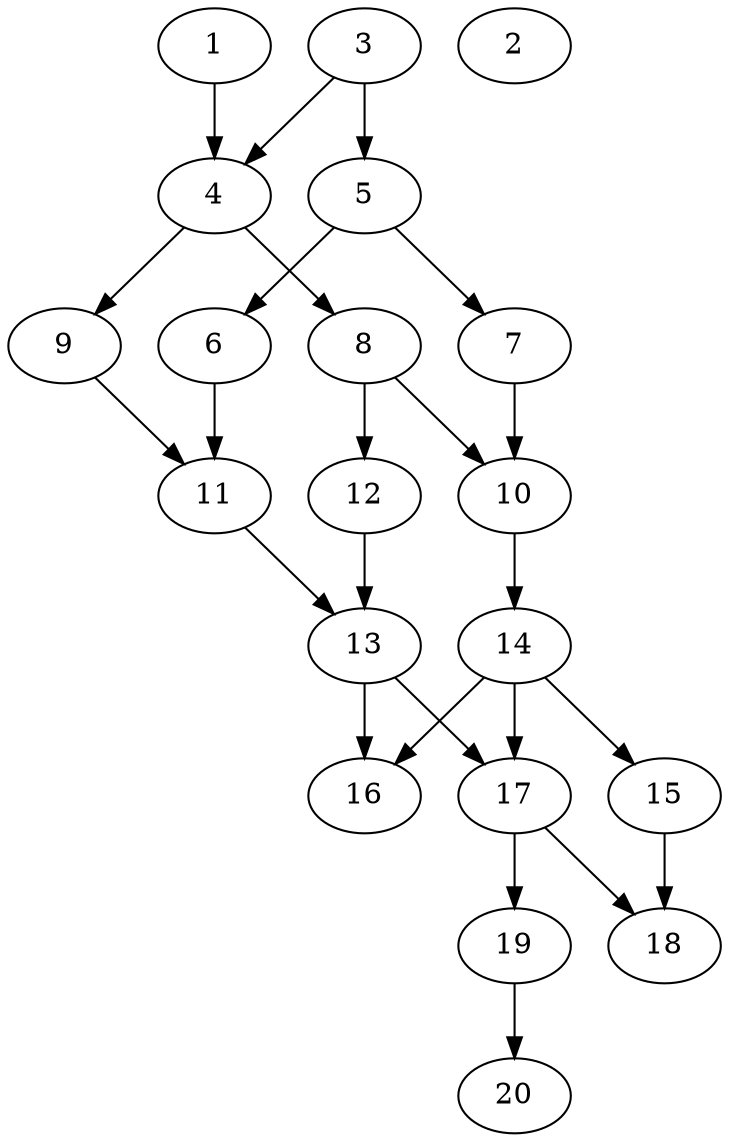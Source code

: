 // DAG automatically generated by daggen at Sat Jul 27 15:35:52 2019
// ./daggen --dot -n 20 --ccr 0.5 --fat 0.4 --regular 0.5 --density 0.6 --mindata 5242880 --maxdata 52428800 
digraph G {
  1 [size="71981056", alpha="0.03", expect_size="35990528"] 
  1 -> 4 [size ="35990528"]
  2 [size="41117696", alpha="0.07", expect_size="20558848"] 
  3 [size="18989056", alpha="0.20", expect_size="9494528"] 
  3 -> 4 [size ="9494528"]
  3 -> 5 [size ="9494528"]
  4 [size="48963584", alpha="0.15", expect_size="24481792"] 
  4 -> 8 [size ="24481792"]
  4 -> 9 [size ="24481792"]
  5 [size="68796416", alpha="0.19", expect_size="34398208"] 
  5 -> 6 [size ="34398208"]
  5 -> 7 [size ="34398208"]
  6 [size="50968576", alpha="0.01", expect_size="25484288"] 
  6 -> 11 [size ="25484288"]
  7 [size="38569984", alpha="0.18", expect_size="19284992"] 
  7 -> 10 [size ="19284992"]
  8 [size="47986688", alpha="0.14", expect_size="23993344"] 
  8 -> 10 [size ="23993344"]
  8 -> 12 [size ="23993344"]
  9 [size="87783424", alpha="0.09", expect_size="43891712"] 
  9 -> 11 [size ="43891712"]
  10 [size="11022336", alpha="0.16", expect_size="5511168"] 
  10 -> 14 [size ="5511168"]
  11 [size="89313280", alpha="0.20", expect_size="44656640"] 
  11 -> 13 [size ="44656640"]
  12 [size="104728576", alpha="0.16", expect_size="52364288"] 
  12 -> 13 [size ="52364288"]
  13 [size="45051904", alpha="0.03", expect_size="22525952"] 
  13 -> 16 [size ="22525952"]
  13 -> 17 [size ="22525952"]
  14 [size="43622400", alpha="0.17", expect_size="21811200"] 
  14 -> 15 [size ="21811200"]
  14 -> 16 [size ="21811200"]
  14 -> 17 [size ="21811200"]
  15 [size="20795392", alpha="0.09", expect_size="10397696"] 
  15 -> 18 [size ="10397696"]
  16 [size="14800896", alpha="0.07", expect_size="7400448"] 
  17 [size="20361216", alpha="0.11", expect_size="10180608"] 
  17 -> 18 [size ="10180608"]
  17 -> 19 [size ="10180608"]
  18 [size="12132352", alpha="0.01", expect_size="6066176"] 
  19 [size="75884544", alpha="0.08", expect_size="37942272"] 
  19 -> 20 [size ="37942272"]
  20 [size="23945216", alpha="0.06", expect_size="11972608"] 
}
